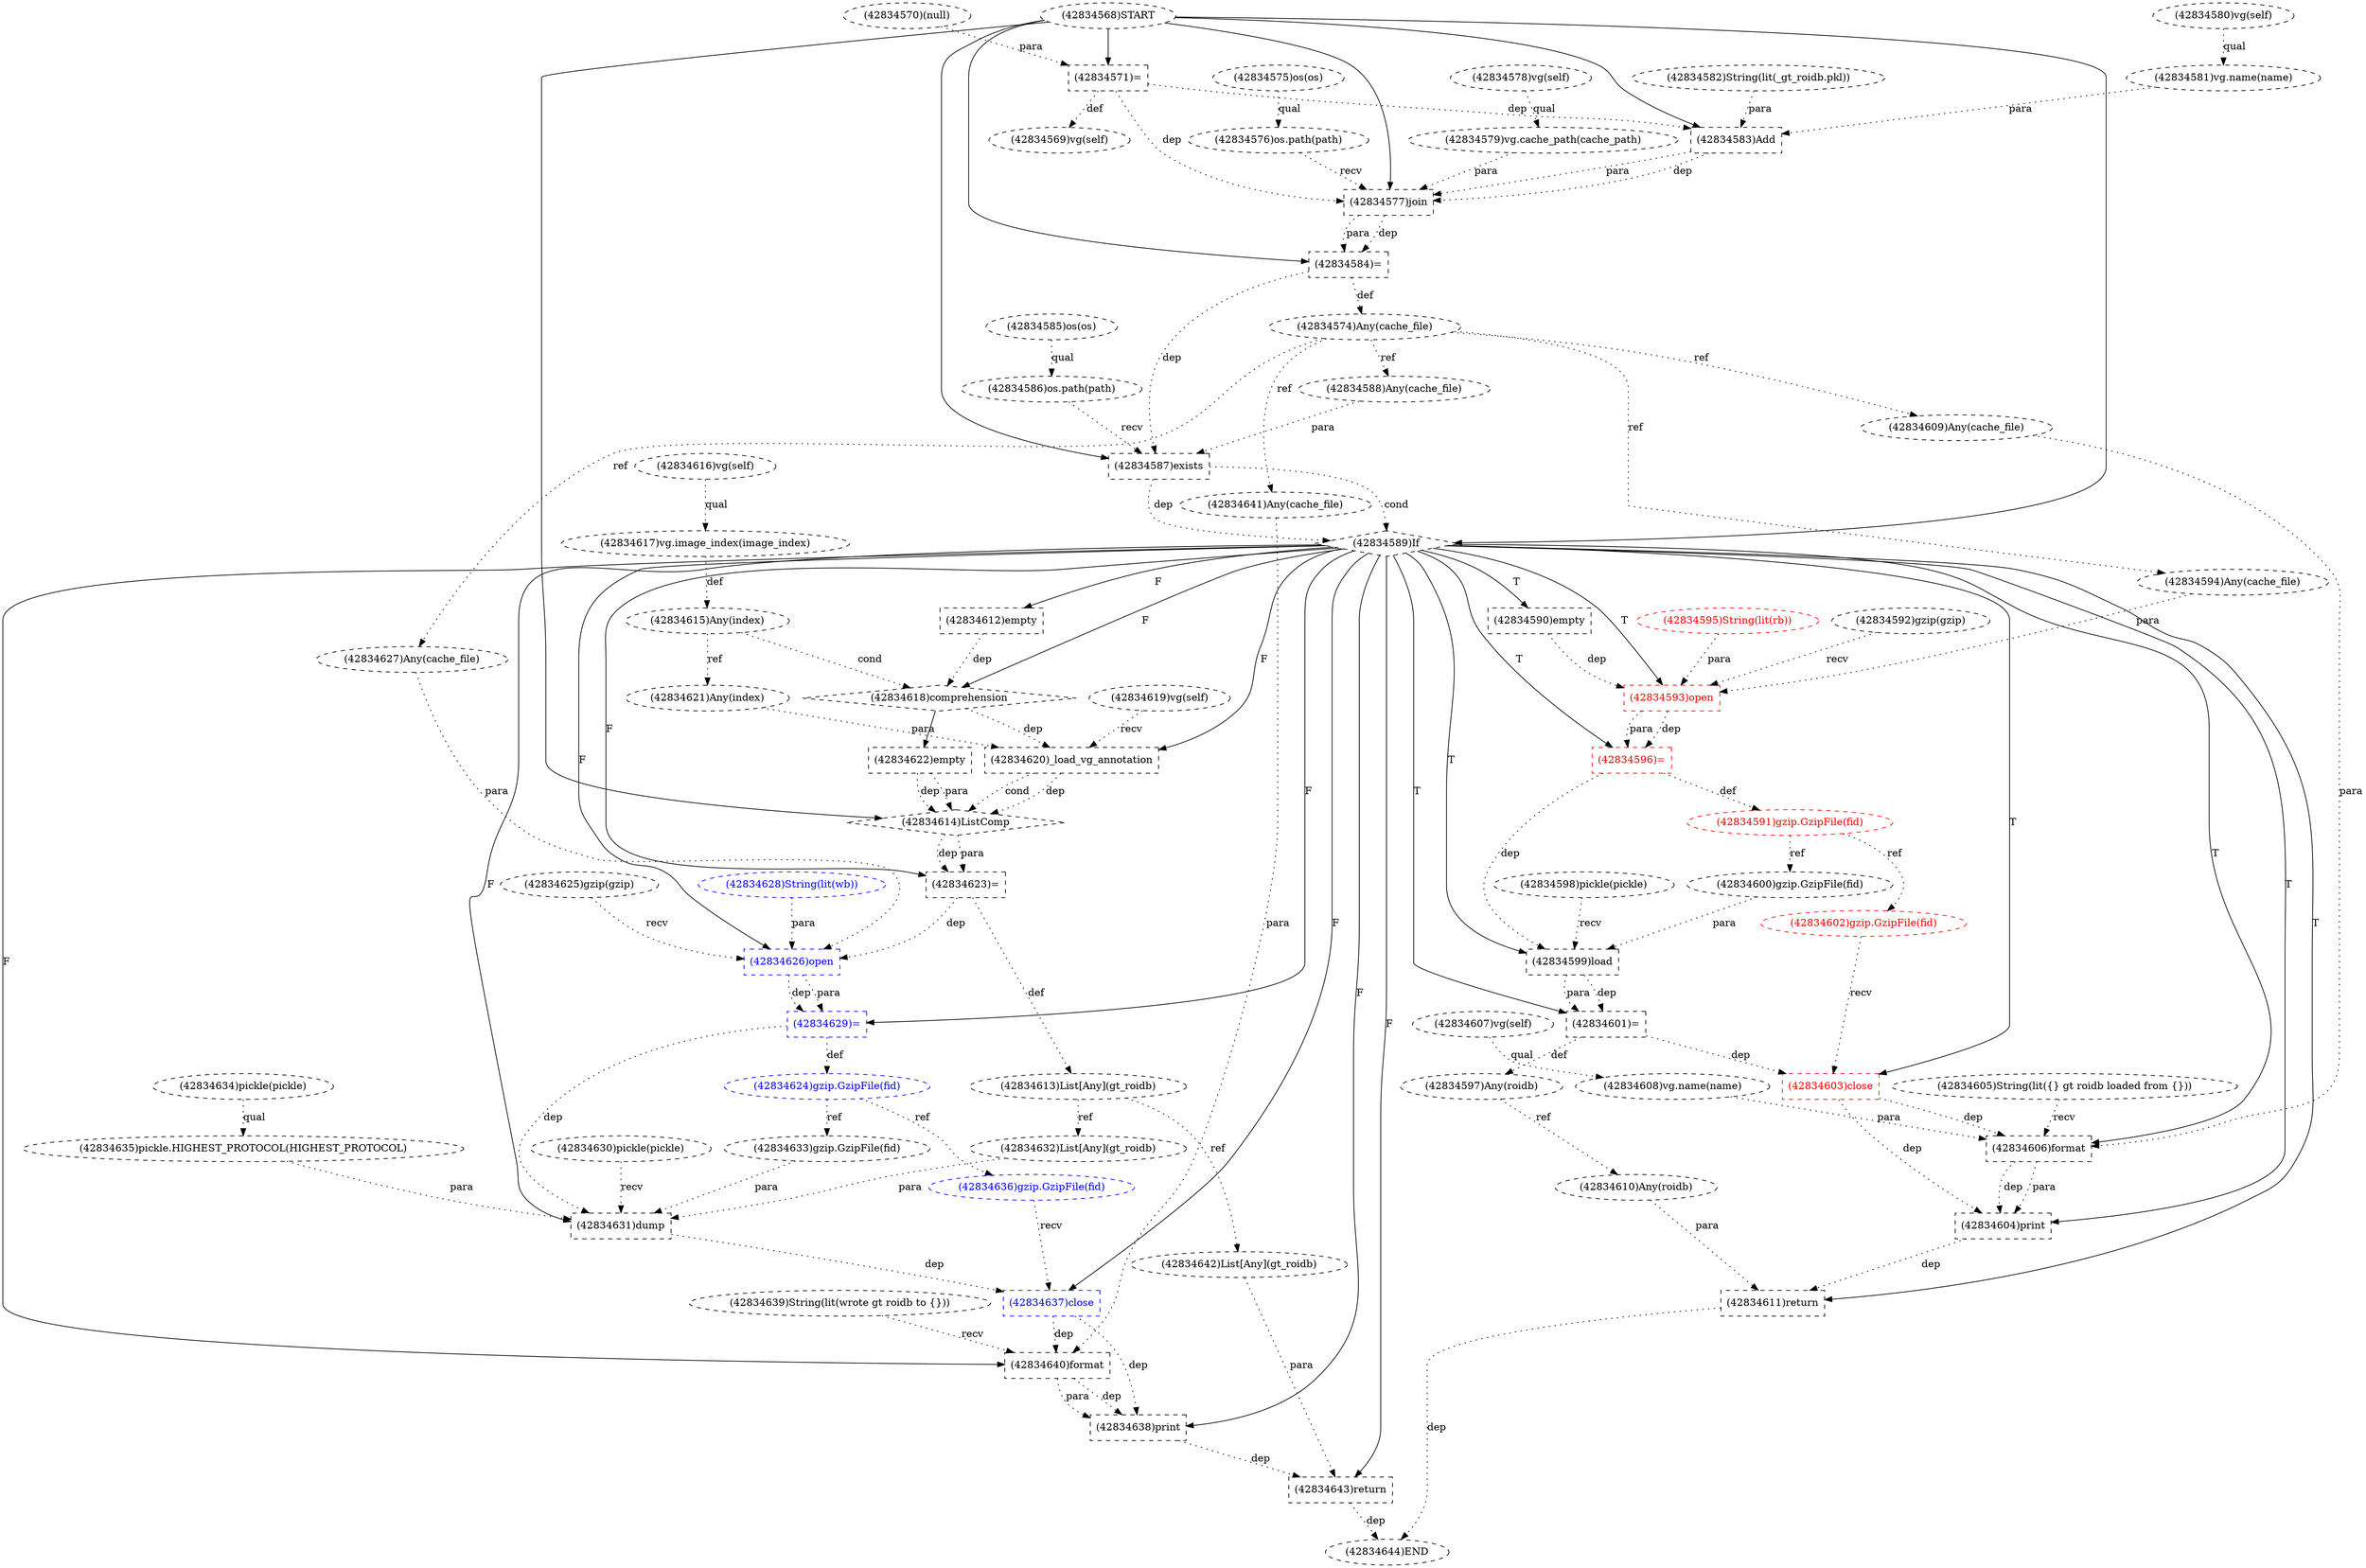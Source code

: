 digraph G {
1 [label="(42834622)empty" shape=box style=dashed]
2 [label="(42834607)vg(self)" shape=ellipse style=dashed]
3 [label="(42834568)START" style=dashed]
4 [label="(42834639)String(lit(wrote gt roidb to {}))" shape=ellipse style=dashed]
5 [label="(42834641)Any(cache_file)" shape=ellipse style=dashed]
6 [label="(42834598)pickle(pickle)" shape=ellipse style=dashed]
7 [label="(42834595)String(lit(rb))" shape=ellipse style=dashed color=red fontcolor=red]
8 [label="(42834633)gzip.GzipFile(fid)" shape=ellipse style=dashed]
9 [label="(42834570)(null)" shape=ellipse style=dashed]
10 [label="(42834643)return" shape=box style=dashed]
11 [label="(42834612)empty" shape=box style=dashed]
12 [label="(42834615)Any(index)" shape=ellipse style=dashed]
13 [label="(42834644)END" style=dashed]
14 [label="(42834586)os.path(path)" shape=ellipse style=dashed]
15 [label="(42834594)Any(cache_file)" shape=ellipse style=dashed]
16 [label="(42834617)vg.image_index(image_index)" shape=ellipse style=dashed]
17 [label="(42834632)List[Any](gt_roidb)" shape=ellipse style=dashed]
18 [label="(42834634)pickle(pickle)" shape=ellipse style=dashed]
19 [label="(42834589)If" shape=diamond style=dashed]
20 [label="(42834618)comprehension" shape=diamond style=dashed]
21 [label="(42834627)Any(cache_file)" shape=ellipse style=dashed]
22 [label="(42834584)=" shape=box style=dashed]
23 [label="(42834599)load" shape=box style=dashed]
24 [label="(42834625)gzip(gzip)" shape=ellipse style=dashed]
25 [label="(42834619)vg(self)" shape=ellipse style=dashed]
26 [label="(42834574)Any(cache_file)" shape=ellipse style=dashed]
27 [label="(42834620)_load_vg_annotation" shape=box style=dashed]
28 [label="(42834585)os(os)" shape=ellipse style=dashed]
29 [label="(42834606)format" shape=box style=dashed]
30 [label="(42834636)gzip.GzipFile(fid)" shape=ellipse style=dashed color=blue fontcolor=blue]
31 [label="(42834579)vg.cache_path(cache_path)" shape=ellipse style=dashed]
32 [label="(42834588)Any(cache_file)" shape=ellipse style=dashed]
33 [label="(42834629)=" shape=box style=dashed color=blue fontcolor=blue]
34 [label="(42834630)pickle(pickle)" shape=ellipse style=dashed]
35 [label="(42834580)vg(self)" shape=ellipse style=dashed]
36 [label="(42834603)close" shape=box style=dashed color=red fontcolor=red]
37 [label="(42834600)gzip.GzipFile(fid)" shape=ellipse style=dashed]
38 [label="(42834613)List[Any](gt_roidb)" shape=ellipse style=dashed]
39 [label="(42834623)=" shape=box style=dashed]
40 [label="(42834578)vg(self)" shape=ellipse style=dashed]
41 [label="(42834577)join" shape=box style=dashed]
42 [label="(42834611)return" shape=box style=dashed]
43 [label="(42834637)close" shape=box style=dashed color=blue fontcolor=blue]
44 [label="(42834571)=" shape=box style=dashed]
45 [label="(42834582)String(lit(_gt_roidb.pkl))" shape=ellipse style=dashed]
46 [label="(42834621)Any(index)" shape=ellipse style=dashed]
47 [label="(42834587)exists" shape=box style=dashed]
48 [label="(42834638)print" shape=box style=dashed]
49 [label="(42834576)os.path(path)" shape=ellipse style=dashed]
50 [label="(42834616)vg(self)" shape=ellipse style=dashed]
51 [label="(42834590)empty" shape=box style=dashed]
52 [label="(42834614)ListComp" shape=diamond style=dashed]
53 [label="(42834609)Any(cache_file)" shape=ellipse style=dashed]
54 [label="(42834610)Any(roidb)" shape=ellipse style=dashed]
55 [label="(42834591)gzip.GzipFile(fid)" shape=ellipse style=dashed color=red fontcolor=red]
56 [label="(42834605)String(lit({} gt roidb loaded from {}))" shape=ellipse style=dashed]
57 [label="(42834596)=" shape=box style=dashed color=red fontcolor=red]
58 [label="(42834583)Add" shape=box style=dashed]
59 [label="(42834628)String(lit(wb))" shape=ellipse style=dashed color=blue fontcolor=blue]
60 [label="(42834601)=" shape=box style=dashed]
61 [label="(42834597)Any(roidb)" shape=ellipse style=dashed]
62 [label="(42834593)open" shape=box style=dashed color=red fontcolor=red]
63 [label="(42834631)dump" shape=box style=dashed]
64 [label="(42834626)open" shape=box style=dashed color=blue fontcolor=blue]
65 [label="(42834624)gzip.GzipFile(fid)" shape=ellipse style=dashed color=blue fontcolor=blue]
66 [label="(42834640)format" shape=box style=dashed]
67 [label="(42834642)List[Any](gt_roidb)" shape=ellipse style=dashed]
68 [label="(42834581)vg.name(name)" shape=ellipse style=dashed]
69 [label="(42834569)vg(self)" shape=ellipse style=dashed]
70 [label="(42834608)vg.name(name)" shape=ellipse style=dashed]
71 [label="(42834602)gzip.GzipFile(fid)" shape=ellipse style=dashed color=red fontcolor=red]
72 [label="(42834604)print" shape=box style=dashed]
73 [label="(42834575)os(os)" shape=ellipse style=dashed]
74 [label="(42834592)gzip(gzip)" shape=ellipse style=dashed]
75 [label="(42834635)pickle.HIGHEST_PROTOCOL(HIGHEST_PROTOCOL)" shape=ellipse style=dashed]
20 -> 1 [label="" style=solid];
26 -> 5 [label="ref" style=dotted];
65 -> 8 [label="ref" style=dotted];
19 -> 10 [label="F"];
67 -> 10 [label="para" style=dotted];
48 -> 10 [label="dep" style=dotted];
19 -> 11 [label="F"];
16 -> 12 [label="def" style=dotted];
10 -> 13 [label="dep" style=dotted];
42 -> 13 [label="dep" style=dotted];
28 -> 14 [label="qual" style=dotted];
26 -> 15 [label="ref" style=dotted];
50 -> 16 [label="qual" style=dotted];
38 -> 17 [label="ref" style=dotted];
3 -> 19 [label="" style=solid];
47 -> 19 [label="dep" style=dotted];
47 -> 19 [label="cond" style=dotted];
19 -> 20 [label="F"];
12 -> 20 [label="cond" style=dotted];
11 -> 20 [label="dep" style=dotted];
26 -> 21 [label="ref" style=dotted];
3 -> 22 [label="" style=solid];
41 -> 22 [label="dep" style=dotted];
41 -> 22 [label="para" style=dotted];
19 -> 23 [label="T"];
6 -> 23 [label="recv" style=dotted];
37 -> 23 [label="para" style=dotted];
57 -> 23 [label="dep" style=dotted];
22 -> 26 [label="def" style=dotted];
19 -> 27 [label="F"];
25 -> 27 [label="recv" style=dotted];
46 -> 27 [label="para" style=dotted];
20 -> 27 [label="dep" style=dotted];
19 -> 29 [label="T"];
56 -> 29 [label="recv" style=dotted];
70 -> 29 [label="para" style=dotted];
53 -> 29 [label="para" style=dotted];
36 -> 29 [label="dep" style=dotted];
65 -> 30 [label="ref" style=dotted];
40 -> 31 [label="qual" style=dotted];
26 -> 32 [label="ref" style=dotted];
19 -> 33 [label="F"];
64 -> 33 [label="dep" style=dotted];
64 -> 33 [label="para" style=dotted];
19 -> 36 [label="T"];
71 -> 36 [label="recv" style=dotted];
60 -> 36 [label="dep" style=dotted];
55 -> 37 [label="ref" style=dotted];
39 -> 38 [label="def" style=dotted];
19 -> 39 [label="F"];
52 -> 39 [label="dep" style=dotted];
52 -> 39 [label="para" style=dotted];
3 -> 41 [label="" style=solid];
49 -> 41 [label="recv" style=dotted];
31 -> 41 [label="para" style=dotted];
58 -> 41 [label="dep" style=dotted];
58 -> 41 [label="para" style=dotted];
44 -> 41 [label="dep" style=dotted];
19 -> 42 [label="T"];
54 -> 42 [label="para" style=dotted];
72 -> 42 [label="dep" style=dotted];
19 -> 43 [label="F"];
30 -> 43 [label="recv" style=dotted];
63 -> 43 [label="dep" style=dotted];
3 -> 44 [label="" style=solid];
9 -> 44 [label="para" style=dotted];
12 -> 46 [label="ref" style=dotted];
3 -> 47 [label="" style=solid];
14 -> 47 [label="recv" style=dotted];
32 -> 47 [label="para" style=dotted];
22 -> 47 [label="dep" style=dotted];
19 -> 48 [label="F"];
66 -> 48 [label="dep" style=dotted];
66 -> 48 [label="para" style=dotted];
43 -> 48 [label="dep" style=dotted];
73 -> 49 [label="qual" style=dotted];
19 -> 51 [label="T"];
3 -> 52 [label="" style=solid];
27 -> 52 [label="dep" style=dotted];
27 -> 52 [label="cond" style=dotted];
1 -> 52 [label="dep" style=dotted];
1 -> 52 [label="para" style=dotted];
26 -> 53 [label="ref" style=dotted];
61 -> 54 [label="ref" style=dotted];
57 -> 55 [label="def" style=dotted];
19 -> 57 [label="T"];
62 -> 57 [label="dep" style=dotted];
62 -> 57 [label="para" style=dotted];
3 -> 58 [label="" style=solid];
68 -> 58 [label="para" style=dotted];
45 -> 58 [label="para" style=dotted];
44 -> 58 [label="dep" style=dotted];
19 -> 60 [label="T"];
23 -> 60 [label="dep" style=dotted];
23 -> 60 [label="para" style=dotted];
60 -> 61 [label="def" style=dotted];
19 -> 62 [label="T"];
74 -> 62 [label="recv" style=dotted];
15 -> 62 [label="para" style=dotted];
7 -> 62 [label="para" style=dotted];
51 -> 62 [label="dep" style=dotted];
19 -> 63 [label="F"];
34 -> 63 [label="recv" style=dotted];
17 -> 63 [label="para" style=dotted];
8 -> 63 [label="para" style=dotted];
75 -> 63 [label="para" style=dotted];
33 -> 63 [label="dep" style=dotted];
19 -> 64 [label="F"];
24 -> 64 [label="recv" style=dotted];
21 -> 64 [label="para" style=dotted];
59 -> 64 [label="para" style=dotted];
39 -> 64 [label="dep" style=dotted];
33 -> 65 [label="def" style=dotted];
19 -> 66 [label="F"];
4 -> 66 [label="recv" style=dotted];
5 -> 66 [label="para" style=dotted];
43 -> 66 [label="dep" style=dotted];
38 -> 67 [label="ref" style=dotted];
35 -> 68 [label="qual" style=dotted];
44 -> 69 [label="def" style=dotted];
2 -> 70 [label="qual" style=dotted];
55 -> 71 [label="ref" style=dotted];
19 -> 72 [label="T"];
29 -> 72 [label="dep" style=dotted];
29 -> 72 [label="para" style=dotted];
36 -> 72 [label="dep" style=dotted];
18 -> 75 [label="qual" style=dotted];
}